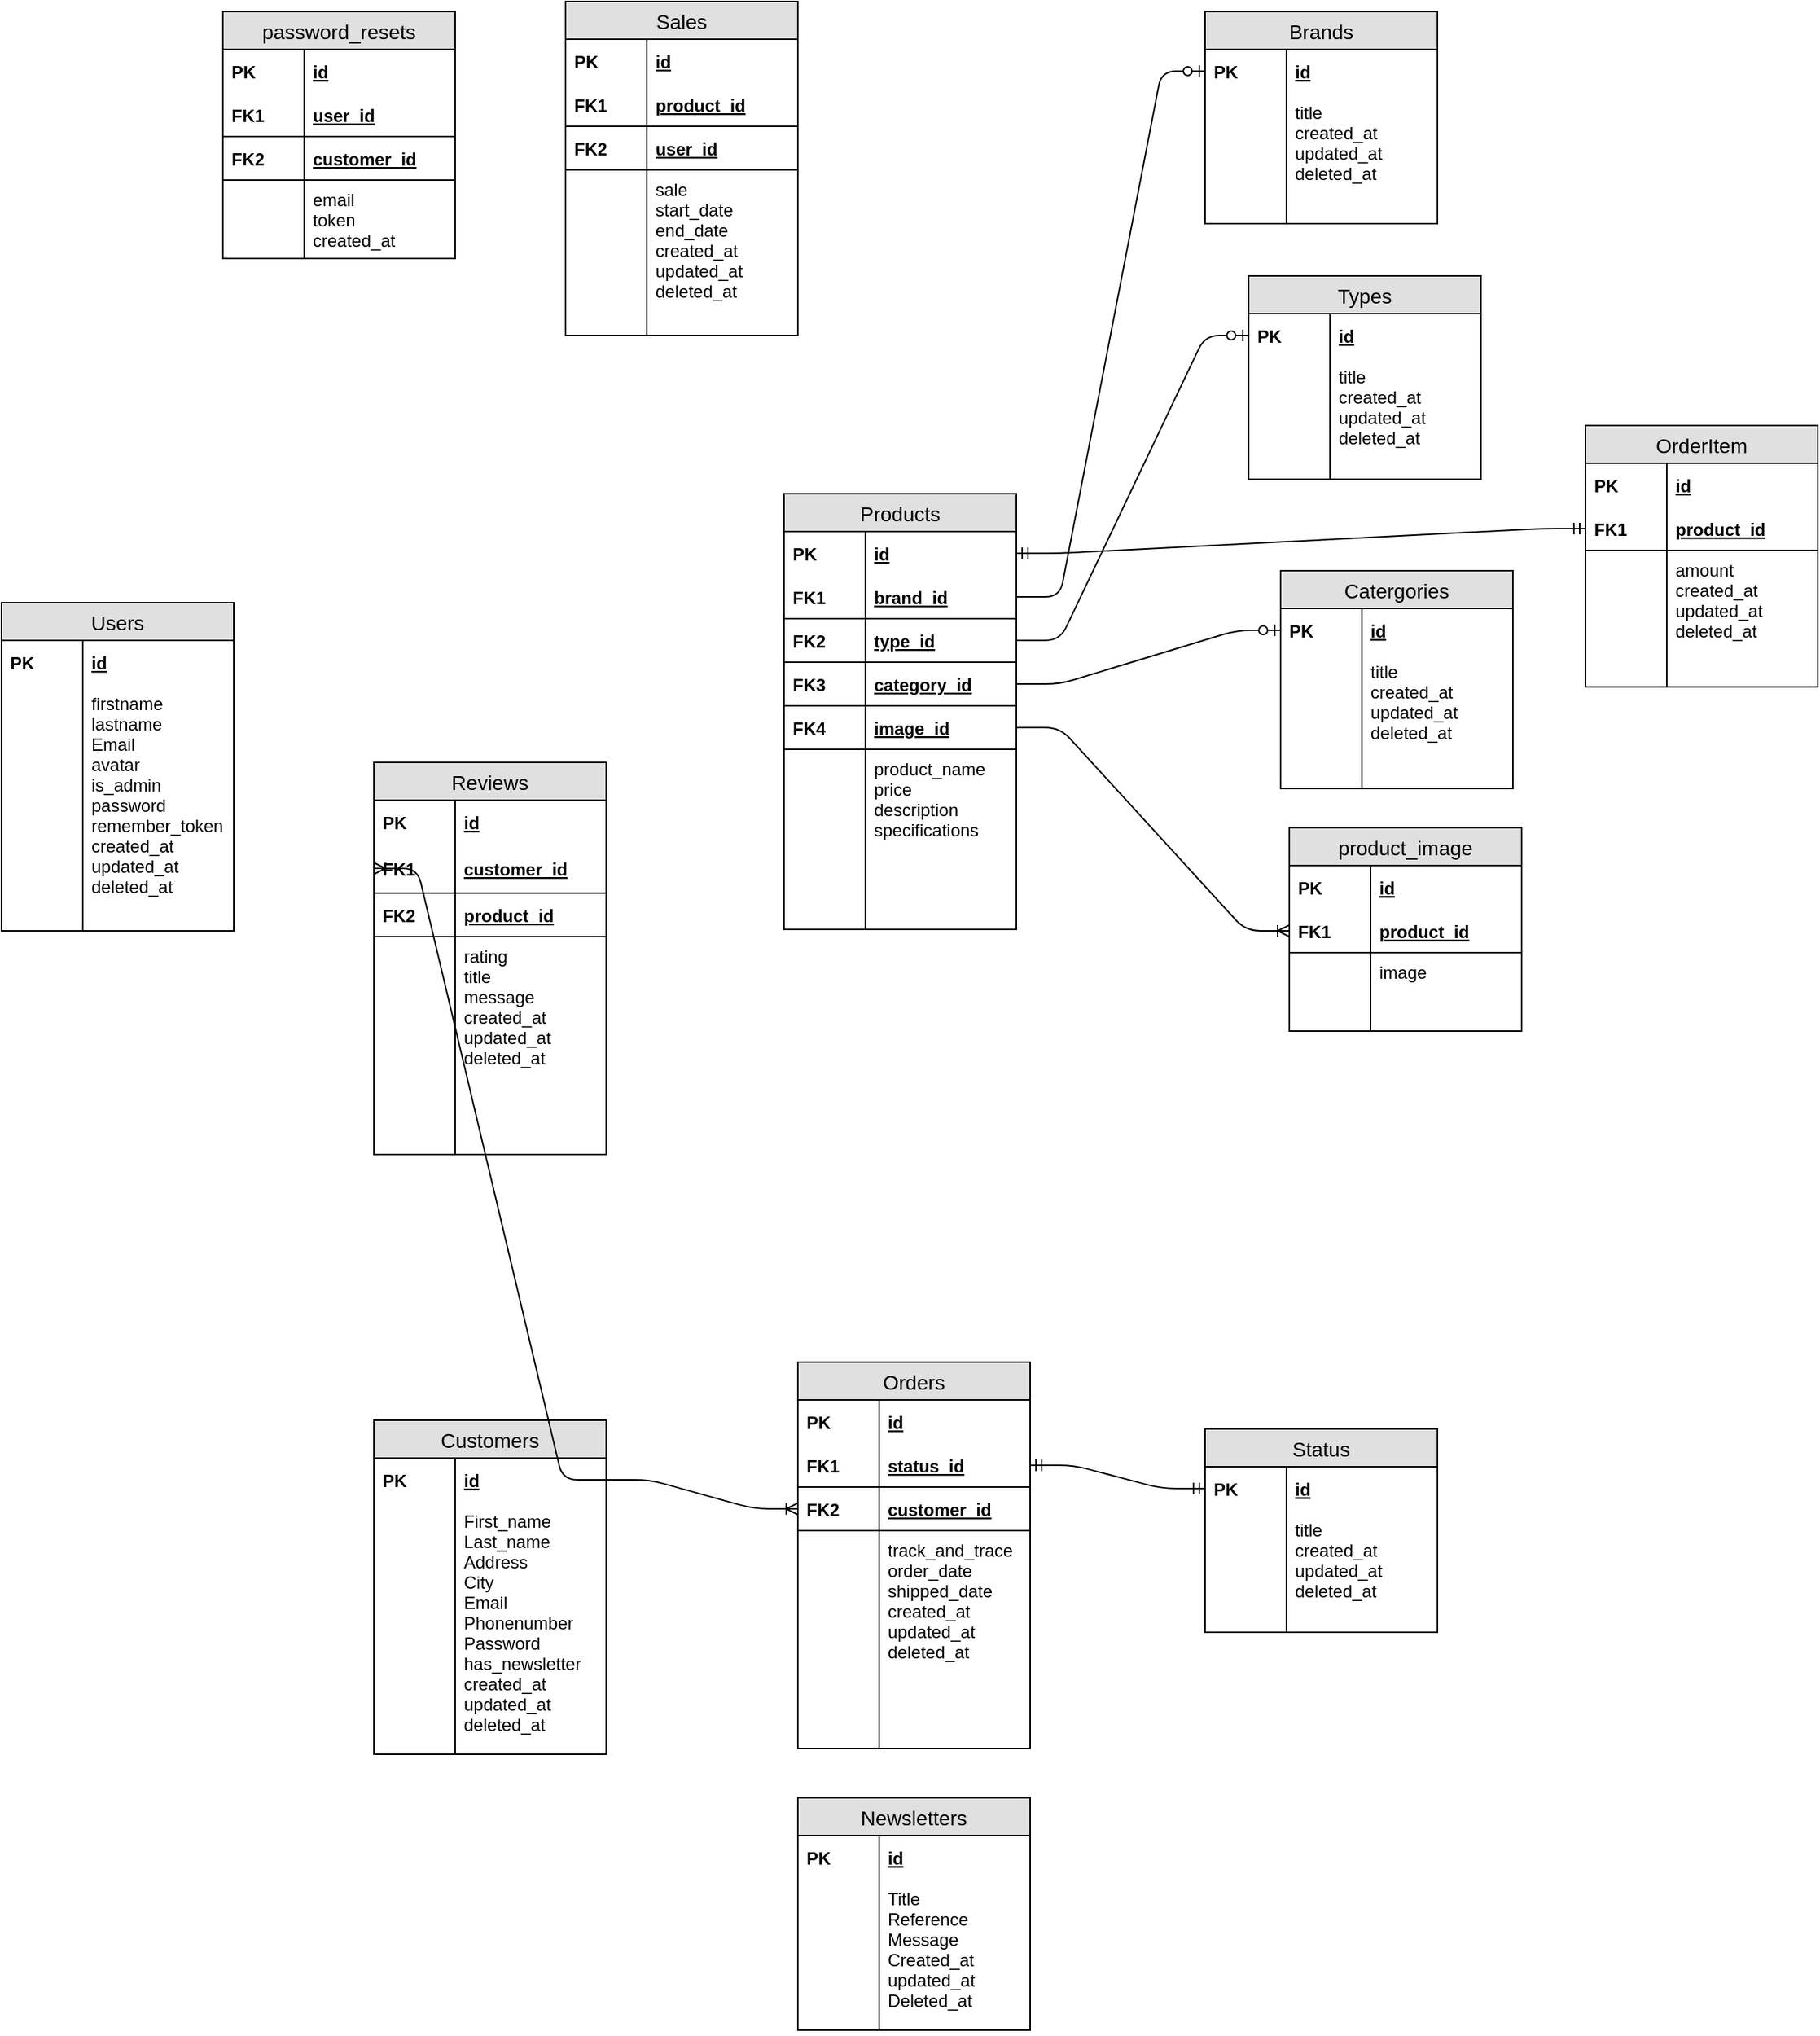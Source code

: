 <mxfile version="10.6.6" type="device"><diagram id="KkPdlIAnPe80sdSpznMc" name="Page-1"><mxGraphModel dx="1436" dy="1823" grid="1" gridSize="10" guides="1" tooltips="1" connect="1" arrows="1" fold="1" page="1" pageScale="1" pageWidth="827" pageHeight="1169" math="0" shadow="0"><root><mxCell id="0"/><mxCell id="1" parent="0"/><mxCell id="LSabZooOb-btMW3Cqpyk-1" value="Users" style="swimlane;fontStyle=0;childLayout=stackLayout;horizontal=1;startSize=26;fillColor=#e0e0e0;horizontalStack=0;resizeParent=1;resizeParentMax=0;resizeLast=0;collapsible=1;marginBottom=0;swimlaneFillColor=#ffffff;align=center;fontSize=14;" parent="1" vertex="1"><mxGeometry x="229" y="203" width="160" height="226" as="geometry"/></mxCell><mxCell id="C-ZoiLzfoRnEGjPuDSIJ-74" value="id" style="shape=partialRectangle;top=0;left=0;right=0;bottom=0;align=left;verticalAlign=middle;fillColor=none;spacingLeft=60;spacingRight=4;overflow=hidden;rotatable=0;points=[[0,0.5],[1,0.5]];portConstraint=eastwest;dropTarget=0;fontStyle=5;fontSize=12;" parent="LSabZooOb-btMW3Cqpyk-1" vertex="1"><mxGeometry y="26" width="160" height="30" as="geometry"/></mxCell><mxCell id="C-ZoiLzfoRnEGjPuDSIJ-75" value="PK" style="shape=partialRectangle;fontStyle=1;top=0;left=0;bottom=0;fillColor=none;align=left;verticalAlign=middle;spacingLeft=4;spacingRight=4;overflow=hidden;rotatable=0;points=[];portConstraint=eastwest;part=1;fontSize=12;" parent="C-ZoiLzfoRnEGjPuDSIJ-74" vertex="1" connectable="0"><mxGeometry width="56" height="30" as="geometry"/></mxCell><mxCell id="LSabZooOb-btMW3Cqpyk-6" value="firstname&#10;lastname&#10;Email&#10;avatar&#10;is_admin&#10;password&#10;remember_token&#10;created_at&#10;updated_at&#10;deleted_at&#10;" style="shape=partialRectangle;top=0;left=0;right=0;bottom=0;align=left;verticalAlign=top;fillColor=none;spacingLeft=60;spacingRight=4;overflow=hidden;rotatable=0;points=[[0,0.5],[1,0.5]];portConstraint=eastwest;dropTarget=0;fontSize=12;" parent="LSabZooOb-btMW3Cqpyk-1" vertex="1"><mxGeometry y="56" width="160" height="170" as="geometry"/></mxCell><mxCell id="LSabZooOb-btMW3Cqpyk-7" value="" style="shape=partialRectangle;top=0;left=0;bottom=0;fillColor=none;align=left;verticalAlign=top;spacingLeft=4;spacingRight=4;overflow=hidden;rotatable=0;points=[];portConstraint=eastwest;part=1;fontSize=12;" parent="LSabZooOb-btMW3Cqpyk-6" vertex="1" connectable="0"><mxGeometry width="56" height="170" as="geometry"/></mxCell><mxCell id="LSabZooOb-btMW3Cqpyk-8" value="Customers" style="swimlane;fontStyle=0;childLayout=stackLayout;horizontal=1;startSize=26;fillColor=#e0e0e0;horizontalStack=0;resizeParent=1;resizeParentMax=0;resizeLast=0;collapsible=1;marginBottom=0;swimlaneFillColor=#ffffff;align=center;fontSize=14;" parent="1" vertex="1"><mxGeometry x="485.5" y="766" width="160" height="230" as="geometry"/></mxCell><mxCell id="LSabZooOb-btMW3Cqpyk-9" value="id" style="shape=partialRectangle;top=0;left=0;right=0;bottom=0;align=left;verticalAlign=middle;fillColor=none;spacingLeft=60;spacingRight=4;overflow=hidden;rotatable=0;points=[[0,0.5],[1,0.5]];portConstraint=eastwest;dropTarget=0;fontStyle=5;fontSize=12;" parent="LSabZooOb-btMW3Cqpyk-8" vertex="1"><mxGeometry y="26" width="160" height="30" as="geometry"/></mxCell><mxCell id="LSabZooOb-btMW3Cqpyk-10" value="PK" style="shape=partialRectangle;fontStyle=1;top=0;left=0;bottom=0;fillColor=none;align=left;verticalAlign=middle;spacingLeft=4;spacingRight=4;overflow=hidden;rotatable=0;points=[];portConstraint=eastwest;part=1;fontSize=12;" parent="LSabZooOb-btMW3Cqpyk-9" vertex="1" connectable="0"><mxGeometry width="56" height="30" as="geometry"/></mxCell><mxCell id="LSabZooOb-btMW3Cqpyk-13" value="First_name&#10;Last_name&#10;Address&#10;City&#10;Email&#10;Phonenumber&#10;Password&#10;has_newsletter&#10;created_at&#10;updated_at&#10;deleted_at" style="shape=partialRectangle;top=0;left=0;right=0;bottom=0;align=left;verticalAlign=top;fillColor=none;spacingLeft=60;spacingRight=4;overflow=hidden;rotatable=0;points=[[0,0.5],[1,0.5]];portConstraint=eastwest;dropTarget=0;fontSize=12;" parent="LSabZooOb-btMW3Cqpyk-8" vertex="1"><mxGeometry y="56" width="160" height="174" as="geometry"/></mxCell><mxCell id="LSabZooOb-btMW3Cqpyk-14" value="" style="shape=partialRectangle;top=0;left=0;bottom=0;fillColor=none;align=left;verticalAlign=top;spacingLeft=4;spacingRight=4;overflow=hidden;rotatable=0;points=[];portConstraint=eastwest;part=1;fontSize=12;" parent="LSabZooOb-btMW3Cqpyk-13" vertex="1" connectable="0"><mxGeometry width="56" height="174" as="geometry"/></mxCell><mxCell id="LSabZooOb-btMW3Cqpyk-15" value="Products" style="swimlane;fontStyle=0;childLayout=stackLayout;horizontal=1;startSize=26;fillColor=#e0e0e0;horizontalStack=0;resizeParent=1;resizeParentMax=0;resizeLast=0;collapsible=1;marginBottom=0;swimlaneFillColor=#ffffff;align=center;fontSize=14;" parent="1" vertex="1"><mxGeometry x="768" y="128" width="160" height="300" as="geometry"/></mxCell><mxCell id="LSabZooOb-btMW3Cqpyk-16" value="id" style="shape=partialRectangle;top=0;left=0;right=0;bottom=0;align=left;verticalAlign=middle;fillColor=none;spacingLeft=60;spacingRight=4;overflow=hidden;rotatable=0;points=[[0,0.5],[1,0.5]];portConstraint=eastwest;dropTarget=0;fontStyle=5;fontSize=12;" parent="LSabZooOb-btMW3Cqpyk-15" vertex="1"><mxGeometry y="26" width="160" height="30" as="geometry"/></mxCell><mxCell id="LSabZooOb-btMW3Cqpyk-17" value="PK" style="shape=partialRectangle;fontStyle=1;top=0;left=0;bottom=0;fillColor=none;align=left;verticalAlign=middle;spacingLeft=4;spacingRight=4;overflow=hidden;rotatable=0;points=[];portConstraint=eastwest;part=1;fontSize=12;" parent="LSabZooOb-btMW3Cqpyk-16" vertex="1" connectable="0"><mxGeometry width="56" height="30" as="geometry"/></mxCell><mxCell id="LSabZooOb-btMW3Cqpyk-18" value="brand_id" style="shape=partialRectangle;top=0;left=0;right=0;bottom=1;align=left;verticalAlign=middle;fillColor=none;spacingLeft=60;spacingRight=4;overflow=hidden;rotatable=0;points=[[0,0.5],[1,0.5]];portConstraint=eastwest;dropTarget=0;fontStyle=5;fontSize=12;" parent="LSabZooOb-btMW3Cqpyk-15" vertex="1"><mxGeometry y="56" width="160" height="30" as="geometry"/></mxCell><mxCell id="LSabZooOb-btMW3Cqpyk-19" value="FK1" style="shape=partialRectangle;fontStyle=1;top=0;left=0;bottom=0;fillColor=none;align=left;verticalAlign=middle;spacingLeft=4;spacingRight=4;overflow=hidden;rotatable=0;points=[];portConstraint=eastwest;part=1;fontSize=12;" parent="LSabZooOb-btMW3Cqpyk-18" vertex="1" connectable="0"><mxGeometry width="56" height="30" as="geometry"/></mxCell><mxCell id="C-ZoiLzfoRnEGjPuDSIJ-87" value="type_id" style="shape=partialRectangle;top=0;left=0;right=0;bottom=1;align=left;verticalAlign=middle;fillColor=none;spacingLeft=60;spacingRight=4;overflow=hidden;rotatable=0;points=[[0,0.5],[1,0.5]];portConstraint=eastwest;dropTarget=0;fontStyle=5;fontSize=12;" parent="LSabZooOb-btMW3Cqpyk-15" vertex="1"><mxGeometry y="86" width="160" height="30" as="geometry"/></mxCell><mxCell id="C-ZoiLzfoRnEGjPuDSIJ-88" value="FK2" style="shape=partialRectangle;fontStyle=1;top=0;left=0;bottom=0;fillColor=none;align=left;verticalAlign=middle;spacingLeft=4;spacingRight=4;overflow=hidden;rotatable=0;points=[];portConstraint=eastwest;part=1;fontSize=12;" parent="C-ZoiLzfoRnEGjPuDSIJ-87" vertex="1" connectable="0"><mxGeometry width="56" height="30" as="geometry"/></mxCell><mxCell id="C-ZoiLzfoRnEGjPuDSIJ-96" value="category_id" style="shape=partialRectangle;top=0;left=0;right=0;bottom=1;align=left;verticalAlign=middle;fillColor=none;spacingLeft=60;spacingRight=4;overflow=hidden;rotatable=0;points=[[0,0.5],[1,0.5]];portConstraint=eastwest;dropTarget=0;fontStyle=5;fontSize=12;" parent="LSabZooOb-btMW3Cqpyk-15" vertex="1"><mxGeometry y="116" width="160" height="30" as="geometry"/></mxCell><mxCell id="C-ZoiLzfoRnEGjPuDSIJ-97" value="FK3" style="shape=partialRectangle;fontStyle=1;top=0;left=0;bottom=0;fillColor=none;align=left;verticalAlign=middle;spacingLeft=4;spacingRight=4;overflow=hidden;rotatable=0;points=[];portConstraint=eastwest;part=1;fontSize=12;" parent="C-ZoiLzfoRnEGjPuDSIJ-96" vertex="1" connectable="0"><mxGeometry width="56" height="30" as="geometry"/></mxCell><mxCell id="kPvNaV8XqZSj7f6YAjdq-50" value="image_id" style="shape=partialRectangle;top=0;left=0;right=0;bottom=1;align=left;verticalAlign=middle;fillColor=none;spacingLeft=60;spacingRight=4;overflow=hidden;rotatable=0;points=[[0,0.5],[1,0.5]];portConstraint=eastwest;dropTarget=0;fontStyle=5;fontSize=12;" vertex="1" parent="LSabZooOb-btMW3Cqpyk-15"><mxGeometry y="146" width="160" height="30" as="geometry"/></mxCell><mxCell id="kPvNaV8XqZSj7f6YAjdq-51" value="FK4" style="shape=partialRectangle;fontStyle=1;top=0;left=0;bottom=0;fillColor=none;align=left;verticalAlign=middle;spacingLeft=4;spacingRight=4;overflow=hidden;rotatable=0;points=[];portConstraint=eastwest;part=1;fontSize=12;" vertex="1" connectable="0" parent="kPvNaV8XqZSj7f6YAjdq-50"><mxGeometry width="56" height="30" as="geometry"/></mxCell><mxCell id="LSabZooOb-btMW3Cqpyk-20" value="product_name&#10;price&#10;description&#10;specifications&#10;" style="shape=partialRectangle;top=0;left=0;right=0;bottom=0;align=left;verticalAlign=top;fillColor=none;spacingLeft=60;spacingRight=4;overflow=hidden;rotatable=0;points=[[0,0.5],[1,0.5]];portConstraint=eastwest;dropTarget=0;fontSize=12;" parent="LSabZooOb-btMW3Cqpyk-15" vertex="1"><mxGeometry y="176" width="160" height="124" as="geometry"/></mxCell><mxCell id="LSabZooOb-btMW3Cqpyk-21" value="" style="shape=partialRectangle;top=0;left=0;bottom=0;fillColor=none;align=left;verticalAlign=top;spacingLeft=4;spacingRight=4;overflow=hidden;rotatable=0;points=[];portConstraint=eastwest;part=1;fontSize=12;" parent="LSabZooOb-btMW3Cqpyk-20" vertex="1" connectable="0"><mxGeometry width="56" height="124" as="geometry"/></mxCell><mxCell id="LSabZooOb-btMW3Cqpyk-22" value="Sales" style="swimlane;fontStyle=0;childLayout=stackLayout;horizontal=1;startSize=26;fillColor=#e0e0e0;horizontalStack=0;resizeParent=1;resizeParentMax=0;resizeLast=0;collapsible=1;marginBottom=0;swimlaneFillColor=#ffffff;align=center;fontSize=14;" parent="1" vertex="1"><mxGeometry x="617.5" y="-211" width="160" height="230" as="geometry"/></mxCell><mxCell id="LSabZooOb-btMW3Cqpyk-23" value="id" style="shape=partialRectangle;top=0;left=0;right=0;bottom=0;align=left;verticalAlign=middle;fillColor=none;spacingLeft=60;spacingRight=4;overflow=hidden;rotatable=0;points=[[0,0.5],[1,0.5]];portConstraint=eastwest;dropTarget=0;fontStyle=5;fontSize=12;" parent="LSabZooOb-btMW3Cqpyk-22" vertex="1"><mxGeometry y="26" width="160" height="30" as="geometry"/></mxCell><mxCell id="LSabZooOb-btMW3Cqpyk-24" value="PK" style="shape=partialRectangle;fontStyle=1;top=0;left=0;bottom=0;fillColor=none;align=left;verticalAlign=middle;spacingLeft=4;spacingRight=4;overflow=hidden;rotatable=0;points=[];portConstraint=eastwest;part=1;fontSize=12;" parent="LSabZooOb-btMW3Cqpyk-23" vertex="1" connectable="0"><mxGeometry width="56" height="30" as="geometry"/></mxCell><mxCell id="LSabZooOb-btMW3Cqpyk-25" value="product_id" style="shape=partialRectangle;top=0;left=0;right=0;bottom=1;align=left;verticalAlign=middle;fillColor=none;spacingLeft=60;spacingRight=4;overflow=hidden;rotatable=0;points=[[0,0.5],[1,0.5]];portConstraint=eastwest;dropTarget=0;fontStyle=5;fontSize=12;" parent="LSabZooOb-btMW3Cqpyk-22" vertex="1"><mxGeometry y="56" width="160" height="30" as="geometry"/></mxCell><mxCell id="LSabZooOb-btMW3Cqpyk-26" value="FK1" style="shape=partialRectangle;fontStyle=1;top=0;left=0;bottom=0;fillColor=none;align=left;verticalAlign=middle;spacingLeft=4;spacingRight=4;overflow=hidden;rotatable=0;points=[];portConstraint=eastwest;part=1;fontSize=12;" parent="LSabZooOb-btMW3Cqpyk-25" vertex="1" connectable="0"><mxGeometry width="56" height="30" as="geometry"/></mxCell><mxCell id="C-ZoiLzfoRnEGjPuDSIJ-83" value="user_id" style="shape=partialRectangle;top=0;left=0;right=0;bottom=1;align=left;verticalAlign=middle;fillColor=none;spacingLeft=60;spacingRight=4;overflow=hidden;rotatable=0;points=[[0,0.5],[1,0.5]];portConstraint=eastwest;dropTarget=0;fontStyle=5;fontSize=12;" parent="LSabZooOb-btMW3Cqpyk-22" vertex="1"><mxGeometry y="86" width="160" height="30" as="geometry"/></mxCell><mxCell id="C-ZoiLzfoRnEGjPuDSIJ-84" value="FK2" style="shape=partialRectangle;fontStyle=1;top=0;left=0;bottom=0;fillColor=none;align=left;verticalAlign=middle;spacingLeft=4;spacingRight=4;overflow=hidden;rotatable=0;points=[];portConstraint=eastwest;part=1;fontSize=12;" parent="C-ZoiLzfoRnEGjPuDSIJ-83" vertex="1" connectable="0"><mxGeometry width="56" height="30" as="geometry"/></mxCell><mxCell id="LSabZooOb-btMW3Cqpyk-27" value="sale&#10;start_date&#10;end_date&#10;created_at&#10;updated_at&#10;deleted_at&#10;" style="shape=partialRectangle;top=0;left=0;right=0;bottom=0;align=left;verticalAlign=top;fillColor=none;spacingLeft=60;spacingRight=4;overflow=hidden;rotatable=0;points=[[0,0.5],[1,0.5]];portConstraint=eastwest;dropTarget=0;fontSize=12;" parent="LSabZooOb-btMW3Cqpyk-22" vertex="1"><mxGeometry y="116" width="160" height="114" as="geometry"/></mxCell><mxCell id="LSabZooOb-btMW3Cqpyk-28" value="" style="shape=partialRectangle;top=0;left=0;bottom=0;fillColor=none;align=left;verticalAlign=top;spacingLeft=4;spacingRight=4;overflow=hidden;rotatable=0;points=[];portConstraint=eastwest;part=1;fontSize=12;" parent="LSabZooOb-btMW3Cqpyk-27" vertex="1" connectable="0"><mxGeometry width="56" height="114" as="geometry"/></mxCell><mxCell id="LSabZooOb-btMW3Cqpyk-29" value="Orders" style="swimlane;fontStyle=0;childLayout=stackLayout;horizontal=1;startSize=26;fillColor=#e0e0e0;horizontalStack=0;resizeParent=1;resizeParentMax=0;resizeLast=0;collapsible=1;marginBottom=0;swimlaneFillColor=#ffffff;align=center;fontSize=14;" parent="1" vertex="1"><mxGeometry x="777.5" y="726" width="160" height="266" as="geometry"/></mxCell><mxCell id="LSabZooOb-btMW3Cqpyk-30" value="id" style="shape=partialRectangle;top=0;left=0;right=0;bottom=0;align=left;verticalAlign=middle;fillColor=none;spacingLeft=60;spacingRight=4;overflow=hidden;rotatable=0;points=[[0,0.5],[1,0.5]];portConstraint=eastwest;dropTarget=0;fontStyle=5;fontSize=12;" parent="LSabZooOb-btMW3Cqpyk-29" vertex="1"><mxGeometry y="26" width="160" height="30" as="geometry"/></mxCell><mxCell id="LSabZooOb-btMW3Cqpyk-31" value="PK" style="shape=partialRectangle;fontStyle=1;top=0;left=0;bottom=0;fillColor=none;align=left;verticalAlign=middle;spacingLeft=4;spacingRight=4;overflow=hidden;rotatable=0;points=[];portConstraint=eastwest;part=1;fontSize=12;" parent="LSabZooOb-btMW3Cqpyk-30" vertex="1" connectable="0"><mxGeometry width="56" height="30" as="geometry"/></mxCell><mxCell id="LSabZooOb-btMW3Cqpyk-32" value="status_id" style="shape=partialRectangle;top=0;left=0;right=0;bottom=1;align=left;verticalAlign=middle;fillColor=none;spacingLeft=60;spacingRight=4;overflow=hidden;rotatable=0;points=[[0,0.5],[1,0.5]];portConstraint=eastwest;dropTarget=0;fontStyle=5;fontSize=12;" parent="LSabZooOb-btMW3Cqpyk-29" vertex="1"><mxGeometry y="56" width="160" height="30" as="geometry"/></mxCell><mxCell id="LSabZooOb-btMW3Cqpyk-33" value="FK1" style="shape=partialRectangle;fontStyle=1;top=0;left=0;bottom=0;fillColor=none;align=left;verticalAlign=middle;spacingLeft=4;spacingRight=4;overflow=hidden;rotatable=0;points=[];portConstraint=eastwest;part=1;fontSize=12;" parent="LSabZooOb-btMW3Cqpyk-32" vertex="1" connectable="0"><mxGeometry width="56" height="30" as="geometry"/></mxCell><mxCell id="kPvNaV8XqZSj7f6YAjdq-1" value="customer_id" style="shape=partialRectangle;top=0;left=0;right=0;bottom=1;align=left;verticalAlign=middle;fillColor=none;spacingLeft=60;spacingRight=4;overflow=hidden;rotatable=0;points=[[0,0.5],[1,0.5]];portConstraint=eastwest;dropTarget=0;fontStyle=5;fontSize=12;" vertex="1" parent="LSabZooOb-btMW3Cqpyk-29"><mxGeometry y="86" width="160" height="30" as="geometry"/></mxCell><mxCell id="kPvNaV8XqZSj7f6YAjdq-2" value="FK2" style="shape=partialRectangle;fontStyle=1;top=0;left=0;bottom=0;fillColor=none;align=left;verticalAlign=middle;spacingLeft=4;spacingRight=4;overflow=hidden;rotatable=0;points=[];portConstraint=eastwest;part=1;fontSize=12;" vertex="1" connectable="0" parent="kPvNaV8XqZSj7f6YAjdq-1"><mxGeometry width="56" height="30" as="geometry"/></mxCell><mxCell id="LSabZooOb-btMW3Cqpyk-34" value="track_and_trace&#10;order_date&#10;shipped_date&#10;created_at&#10;updated_at&#10;deleted_at" style="shape=partialRectangle;top=0;left=0;right=0;bottom=0;align=left;verticalAlign=top;fillColor=none;spacingLeft=60;spacingRight=4;overflow=hidden;rotatable=0;points=[[0,0.5],[1,0.5]];portConstraint=eastwest;dropTarget=0;fontSize=12;" parent="LSabZooOb-btMW3Cqpyk-29" vertex="1"><mxGeometry y="116" width="160" height="150" as="geometry"/></mxCell><mxCell id="LSabZooOb-btMW3Cqpyk-35" value="" style="shape=partialRectangle;top=0;left=0;bottom=0;fillColor=none;align=left;verticalAlign=top;spacingLeft=4;spacingRight=4;overflow=hidden;rotatable=0;points=[];portConstraint=eastwest;part=1;fontSize=12;" parent="LSabZooOb-btMW3Cqpyk-34" vertex="1" connectable="0"><mxGeometry width="56" height="150" as="geometry"/></mxCell><mxCell id="LSabZooOb-btMW3Cqpyk-36" value="Newsletters" style="swimlane;fontStyle=0;childLayout=stackLayout;horizontal=1;startSize=26;fillColor=#e0e0e0;horizontalStack=0;resizeParent=1;resizeParentMax=0;resizeLast=0;collapsible=1;marginBottom=0;swimlaneFillColor=#ffffff;align=center;fontSize=14;" parent="1" vertex="1"><mxGeometry x="777.5" y="1026" width="160" height="160" as="geometry"/></mxCell><mxCell id="LSabZooOb-btMW3Cqpyk-37" value="id" style="shape=partialRectangle;top=0;left=0;right=0;bottom=0;align=left;verticalAlign=middle;fillColor=none;spacingLeft=60;spacingRight=4;overflow=hidden;rotatable=0;points=[[0,0.5],[1,0.5]];portConstraint=eastwest;dropTarget=0;fontStyle=5;fontSize=12;" parent="LSabZooOb-btMW3Cqpyk-36" vertex="1"><mxGeometry y="26" width="160" height="30" as="geometry"/></mxCell><mxCell id="LSabZooOb-btMW3Cqpyk-38" value="PK" style="shape=partialRectangle;fontStyle=1;top=0;left=0;bottom=0;fillColor=none;align=left;verticalAlign=middle;spacingLeft=4;spacingRight=4;overflow=hidden;rotatable=0;points=[];portConstraint=eastwest;part=1;fontSize=12;" parent="LSabZooOb-btMW3Cqpyk-37" vertex="1" connectable="0"><mxGeometry width="56" height="30" as="geometry"/></mxCell><mxCell id="LSabZooOb-btMW3Cqpyk-41" value="Title&#10;Reference&#10;Message&#10;Created_at&#10;updated_at&#10;Deleted_at&#10;" style="shape=partialRectangle;top=0;left=0;right=0;bottom=0;align=left;verticalAlign=top;fillColor=none;spacingLeft=60;spacingRight=4;overflow=hidden;rotatable=0;points=[[0,0.5],[1,0.5]];portConstraint=eastwest;dropTarget=0;fontSize=12;" parent="LSabZooOb-btMW3Cqpyk-36" vertex="1"><mxGeometry y="56" width="160" height="104" as="geometry"/></mxCell><mxCell id="LSabZooOb-btMW3Cqpyk-42" value="" style="shape=partialRectangle;top=0;left=0;bottom=0;fillColor=none;align=left;verticalAlign=top;spacingLeft=4;spacingRight=4;overflow=hidden;rotatable=0;points=[];portConstraint=eastwest;part=1;fontSize=12;" parent="LSabZooOb-btMW3Cqpyk-41" vertex="1" connectable="0"><mxGeometry width="56" height="104" as="geometry"/></mxCell><mxCell id="LSabZooOb-btMW3Cqpyk-43" value="Reviews" style="swimlane;fontStyle=0;childLayout=stackLayout;horizontal=1;startSize=26;fillColor=#e0e0e0;horizontalStack=0;resizeParent=1;resizeParentMax=0;resizeLast=0;collapsible=1;marginBottom=0;swimlaneFillColor=#ffffff;align=center;fontSize=14;" parent="1" vertex="1"><mxGeometry x="485.5" y="313" width="160" height="270" as="geometry"/></mxCell><mxCell id="LSabZooOb-btMW3Cqpyk-44" value="id" style="shape=partialRectangle;top=0;left=0;right=0;bottom=0;align=left;verticalAlign=middle;fillColor=none;spacingLeft=60;spacingRight=4;overflow=hidden;rotatable=0;points=[[0,0.5],[1,0.5]];portConstraint=eastwest;dropTarget=0;fontStyle=5;fontSize=12;" parent="LSabZooOb-btMW3Cqpyk-43" vertex="1"><mxGeometry y="26" width="160" height="30" as="geometry"/></mxCell><mxCell id="LSabZooOb-btMW3Cqpyk-45" value="PK" style="shape=partialRectangle;fontStyle=1;top=0;left=0;bottom=0;fillColor=none;align=left;verticalAlign=middle;spacingLeft=4;spacingRight=4;overflow=hidden;rotatable=0;points=[];portConstraint=eastwest;part=1;fontSize=12;" parent="LSabZooOb-btMW3Cqpyk-44" vertex="1" connectable="0"><mxGeometry width="56" height="30" as="geometry"/></mxCell><mxCell id="LSabZooOb-btMW3Cqpyk-46" value="customer_id" style="shape=partialRectangle;top=0;left=0;right=0;bottom=1;align=left;verticalAlign=middle;fillColor=none;spacingLeft=60;spacingRight=4;overflow=hidden;rotatable=0;points=[[0,0.5],[1,0.5]];portConstraint=eastwest;dropTarget=0;fontStyle=5;fontSize=12;" parent="LSabZooOb-btMW3Cqpyk-43" vertex="1"><mxGeometry y="56" width="160" height="34" as="geometry"/></mxCell><mxCell id="LSabZooOb-btMW3Cqpyk-47" value="FK1" style="shape=partialRectangle;fontStyle=1;top=0;left=0;bottom=0;fillColor=none;align=left;verticalAlign=middle;spacingLeft=4;spacingRight=4;overflow=hidden;rotatable=0;points=[];portConstraint=eastwest;part=1;fontSize=12;" parent="LSabZooOb-btMW3Cqpyk-46" vertex="1" connectable="0"><mxGeometry width="56" height="34" as="geometry"/></mxCell><mxCell id="C-ZoiLzfoRnEGjPuDSIJ-76" value="product_id" style="shape=partialRectangle;top=0;left=0;right=0;bottom=1;align=left;verticalAlign=middle;fillColor=none;spacingLeft=60;spacingRight=4;overflow=hidden;rotatable=0;points=[[0,0.5],[1,0.5]];portConstraint=eastwest;dropTarget=0;fontStyle=5;fontSize=12;" parent="LSabZooOb-btMW3Cqpyk-43" vertex="1"><mxGeometry y="90" width="160" height="30" as="geometry"/></mxCell><mxCell id="C-ZoiLzfoRnEGjPuDSIJ-77" value="FK2" style="shape=partialRectangle;fontStyle=1;top=0;left=0;bottom=0;fillColor=none;align=left;verticalAlign=middle;spacingLeft=4;spacingRight=4;overflow=hidden;rotatable=0;points=[];portConstraint=eastwest;part=1;fontSize=12;" parent="C-ZoiLzfoRnEGjPuDSIJ-76" vertex="1" connectable="0"><mxGeometry width="56" height="30" as="geometry"/></mxCell><mxCell id="LSabZooOb-btMW3Cqpyk-48" value="rating&#10;title&#10;message&#10;created_at&#10;updated_at&#10;deleted_at&#10;" style="shape=partialRectangle;top=0;left=0;right=0;bottom=0;align=left;verticalAlign=top;fillColor=none;spacingLeft=60;spacingRight=4;overflow=hidden;rotatable=0;points=[[0,0.5],[1,0.5]];portConstraint=eastwest;dropTarget=0;fontSize=12;" parent="LSabZooOb-btMW3Cqpyk-43" vertex="1"><mxGeometry y="120" width="160" height="150" as="geometry"/></mxCell><mxCell id="LSabZooOb-btMW3Cqpyk-49" value="" style="shape=partialRectangle;top=0;left=0;bottom=0;fillColor=none;align=left;verticalAlign=top;spacingLeft=4;spacingRight=4;overflow=hidden;rotatable=0;points=[];portConstraint=eastwest;part=1;fontSize=12;" parent="LSabZooOb-btMW3Cqpyk-48" vertex="1" connectable="0"><mxGeometry width="56" height="150" as="geometry"/></mxCell><mxCell id="C-ZoiLzfoRnEGjPuDSIJ-1" value="Catergories" style="swimlane;fontStyle=0;childLayout=stackLayout;horizontal=1;startSize=26;fillColor=#e0e0e0;horizontalStack=0;resizeParent=1;resizeParentMax=0;resizeLast=0;collapsible=1;marginBottom=0;swimlaneFillColor=#ffffff;align=center;fontSize=14;" parent="1" vertex="1"><mxGeometry x="1110" y="181" width="160" height="150" as="geometry"/></mxCell><mxCell id="C-ZoiLzfoRnEGjPuDSIJ-2" value="id" style="shape=partialRectangle;top=0;left=0;right=0;bottom=0;align=left;verticalAlign=middle;fillColor=none;spacingLeft=60;spacingRight=4;overflow=hidden;rotatable=0;points=[[0,0.5],[1,0.5]];portConstraint=eastwest;dropTarget=0;fontStyle=5;fontSize=12;" parent="C-ZoiLzfoRnEGjPuDSIJ-1" vertex="1"><mxGeometry y="26" width="160" height="30" as="geometry"/></mxCell><mxCell id="C-ZoiLzfoRnEGjPuDSIJ-3" value="PK" style="shape=partialRectangle;fontStyle=1;top=0;left=0;bottom=0;fillColor=none;align=left;verticalAlign=middle;spacingLeft=4;spacingRight=4;overflow=hidden;rotatable=0;points=[];portConstraint=eastwest;part=1;fontSize=12;" parent="C-ZoiLzfoRnEGjPuDSIJ-2" vertex="1" connectable="0"><mxGeometry width="56" height="30" as="geometry"/></mxCell><mxCell id="C-ZoiLzfoRnEGjPuDSIJ-6" value="title&#10;created_at&#10;updated_at&#10;deleted_at&#10;" style="shape=partialRectangle;top=0;left=0;right=0;bottom=0;align=left;verticalAlign=top;fillColor=none;spacingLeft=60;spacingRight=4;overflow=hidden;rotatable=0;points=[[0,0.5],[1,0.5]];portConstraint=eastwest;dropTarget=0;fontSize=12;" parent="C-ZoiLzfoRnEGjPuDSIJ-1" vertex="1"><mxGeometry y="56" width="160" height="94" as="geometry"/></mxCell><mxCell id="C-ZoiLzfoRnEGjPuDSIJ-7" value="" style="shape=partialRectangle;top=0;left=0;bottom=0;fillColor=none;align=left;verticalAlign=top;spacingLeft=4;spacingRight=4;overflow=hidden;rotatable=0;points=[];portConstraint=eastwest;part=1;fontSize=12;" parent="C-ZoiLzfoRnEGjPuDSIJ-6" vertex="1" connectable="0"><mxGeometry width="56" height="94.0" as="geometry"/></mxCell><mxCell id="C-ZoiLzfoRnEGjPuDSIJ-8" value="Brands" style="swimlane;fontStyle=0;childLayout=stackLayout;horizontal=1;startSize=26;fillColor=#e0e0e0;horizontalStack=0;resizeParent=1;resizeParentMax=0;resizeLast=0;collapsible=1;marginBottom=0;swimlaneFillColor=#ffffff;align=center;fontSize=14;" parent="1" vertex="1"><mxGeometry x="1058" y="-204" width="160" height="146" as="geometry"/></mxCell><mxCell id="C-ZoiLzfoRnEGjPuDSIJ-9" value="id" style="shape=partialRectangle;top=0;left=0;right=0;bottom=0;align=left;verticalAlign=middle;fillColor=none;spacingLeft=60;spacingRight=4;overflow=hidden;rotatable=0;points=[[0,0.5],[1,0.5]];portConstraint=eastwest;dropTarget=0;fontStyle=5;fontSize=12;" parent="C-ZoiLzfoRnEGjPuDSIJ-8" vertex="1"><mxGeometry y="26" width="160" height="30" as="geometry"/></mxCell><mxCell id="C-ZoiLzfoRnEGjPuDSIJ-10" value="PK" style="shape=partialRectangle;fontStyle=1;top=0;left=0;bottom=0;fillColor=none;align=left;verticalAlign=middle;spacingLeft=4;spacingRight=4;overflow=hidden;rotatable=0;points=[];portConstraint=eastwest;part=1;fontSize=12;" parent="C-ZoiLzfoRnEGjPuDSIJ-9" vertex="1" connectable="0"><mxGeometry width="56" height="30" as="geometry"/></mxCell><mxCell id="C-ZoiLzfoRnEGjPuDSIJ-13" value="title&#10;created_at&#10;updated_at&#10;deleted_at&#10;" style="shape=partialRectangle;top=0;left=0;right=0;bottom=0;align=left;verticalAlign=top;fillColor=none;spacingLeft=60;spacingRight=4;overflow=hidden;rotatable=0;points=[[0,0.5],[1,0.5]];portConstraint=eastwest;dropTarget=0;fontSize=12;" parent="C-ZoiLzfoRnEGjPuDSIJ-8" vertex="1"><mxGeometry y="56" width="160" height="90" as="geometry"/></mxCell><mxCell id="C-ZoiLzfoRnEGjPuDSIJ-14" value="" style="shape=partialRectangle;top=0;left=0;bottom=0;fillColor=none;align=left;verticalAlign=top;spacingLeft=4;spacingRight=4;overflow=hidden;rotatable=0;points=[];portConstraint=eastwest;part=1;fontSize=12;" parent="C-ZoiLzfoRnEGjPuDSIJ-13" vertex="1" connectable="0"><mxGeometry width="56" height="90" as="geometry"/></mxCell><mxCell id="C-ZoiLzfoRnEGjPuDSIJ-15" value="Types" style="swimlane;fontStyle=0;childLayout=stackLayout;horizontal=1;startSize=26;fillColor=#e0e0e0;horizontalStack=0;resizeParent=1;resizeParentMax=0;resizeLast=0;collapsible=1;marginBottom=0;swimlaneFillColor=#ffffff;align=center;fontSize=14;" parent="1" vertex="1"><mxGeometry x="1088" y="-22" width="160" height="140" as="geometry"/></mxCell><mxCell id="C-ZoiLzfoRnEGjPuDSIJ-16" value="id" style="shape=partialRectangle;top=0;left=0;right=0;bottom=0;align=left;verticalAlign=middle;fillColor=none;spacingLeft=60;spacingRight=4;overflow=hidden;rotatable=0;points=[[0,0.5],[1,0.5]];portConstraint=eastwest;dropTarget=0;fontStyle=5;fontSize=12;" parent="C-ZoiLzfoRnEGjPuDSIJ-15" vertex="1"><mxGeometry y="26" width="160" height="30" as="geometry"/></mxCell><mxCell id="C-ZoiLzfoRnEGjPuDSIJ-17" value="PK" style="shape=partialRectangle;fontStyle=1;top=0;left=0;bottom=0;fillColor=none;align=left;verticalAlign=middle;spacingLeft=4;spacingRight=4;overflow=hidden;rotatable=0;points=[];portConstraint=eastwest;part=1;fontSize=12;" parent="C-ZoiLzfoRnEGjPuDSIJ-16" vertex="1" connectable="0"><mxGeometry width="56" height="30" as="geometry"/></mxCell><mxCell id="C-ZoiLzfoRnEGjPuDSIJ-20" value="title&#10;created_at&#10;updated_at&#10;deleted_at&#10;" style="shape=partialRectangle;top=0;left=0;right=0;bottom=0;align=left;verticalAlign=top;fillColor=none;spacingLeft=60;spacingRight=4;overflow=hidden;rotatable=0;points=[[0,0.5],[1,0.5]];portConstraint=eastwest;dropTarget=0;fontSize=12;" parent="C-ZoiLzfoRnEGjPuDSIJ-15" vertex="1"><mxGeometry y="56" width="160" height="84" as="geometry"/></mxCell><mxCell id="C-ZoiLzfoRnEGjPuDSIJ-21" value="" style="shape=partialRectangle;top=0;left=0;bottom=0;fillColor=none;align=left;verticalAlign=top;spacingLeft=4;spacingRight=4;overflow=hidden;rotatable=0;points=[];portConstraint=eastwest;part=1;fontSize=12;" parent="C-ZoiLzfoRnEGjPuDSIJ-20" vertex="1" connectable="0"><mxGeometry width="56" height="84" as="geometry"/></mxCell><mxCell id="C-ZoiLzfoRnEGjPuDSIJ-41" value="OrderItem" style="swimlane;fontStyle=0;childLayout=stackLayout;horizontal=1;startSize=26;fillColor=#e0e0e0;horizontalStack=0;resizeParent=1;resizeParentMax=0;resizeLast=0;collapsible=1;marginBottom=0;swimlaneFillColor=#ffffff;align=center;fontSize=14;shadow=0;" parent="1" vertex="1"><mxGeometry x="1320" y="81" width="160" height="180" as="geometry"/></mxCell><mxCell id="C-ZoiLzfoRnEGjPuDSIJ-42" value="id" style="shape=partialRectangle;top=0;left=0;right=0;bottom=0;align=left;verticalAlign=middle;fillColor=none;spacingLeft=60;spacingRight=4;overflow=hidden;rotatable=0;points=[[0,0.5],[1,0.5]];portConstraint=eastwest;dropTarget=0;fontStyle=5;fontSize=12;" parent="C-ZoiLzfoRnEGjPuDSIJ-41" vertex="1"><mxGeometry y="26" width="160" height="30" as="geometry"/></mxCell><mxCell id="C-ZoiLzfoRnEGjPuDSIJ-43" value="PK" style="shape=partialRectangle;fontStyle=1;top=0;left=0;bottom=0;fillColor=none;align=left;verticalAlign=middle;spacingLeft=4;spacingRight=4;overflow=hidden;rotatable=0;points=[];portConstraint=eastwest;part=1;fontSize=12;" parent="C-ZoiLzfoRnEGjPuDSIJ-42" vertex="1" connectable="0"><mxGeometry width="56" height="30" as="geometry"/></mxCell><mxCell id="kPvNaV8XqZSj7f6YAjdq-5" value="product_id" style="shape=partialRectangle;top=0;left=0;right=0;bottom=1;align=left;verticalAlign=middle;fillColor=none;spacingLeft=60;spacingRight=4;overflow=hidden;rotatable=0;points=[[0,0.5],[1,0.5]];portConstraint=eastwest;dropTarget=0;fontStyle=5;fontSize=12;" vertex="1" parent="C-ZoiLzfoRnEGjPuDSIJ-41"><mxGeometry y="56" width="160" height="30" as="geometry"/></mxCell><mxCell id="kPvNaV8XqZSj7f6YAjdq-6" value="FK1" style="shape=partialRectangle;fontStyle=1;top=0;left=0;bottom=0;fillColor=none;align=left;verticalAlign=middle;spacingLeft=4;spacingRight=4;overflow=hidden;rotatable=0;points=[];portConstraint=eastwest;part=1;fontSize=12;" vertex="1" connectable="0" parent="kPvNaV8XqZSj7f6YAjdq-5"><mxGeometry width="56" height="30" as="geometry"/></mxCell><mxCell id="C-ZoiLzfoRnEGjPuDSIJ-46" value="amount&#10;created_at&#10;updated_at&#10;deleted_at&#10;" style="shape=partialRectangle;top=0;left=0;right=0;bottom=0;align=left;verticalAlign=top;fillColor=none;spacingLeft=60;spacingRight=4;overflow=hidden;rotatable=0;points=[[0,0.5],[1,0.5]];portConstraint=eastwest;dropTarget=0;fontSize=12;" parent="C-ZoiLzfoRnEGjPuDSIJ-41" vertex="1"><mxGeometry y="86" width="160" height="94" as="geometry"/></mxCell><mxCell id="C-ZoiLzfoRnEGjPuDSIJ-47" value="" style="shape=partialRectangle;top=0;left=0;bottom=0;fillColor=none;align=left;verticalAlign=top;spacingLeft=4;spacingRight=4;overflow=hidden;rotatable=0;points=[];portConstraint=eastwest;part=1;fontSize=12;" parent="C-ZoiLzfoRnEGjPuDSIJ-46" vertex="1" connectable="0"><mxGeometry width="56" height="94" as="geometry"/></mxCell><mxCell id="C-ZoiLzfoRnEGjPuDSIJ-48" value="password_resets" style="swimlane;fontStyle=0;childLayout=stackLayout;horizontal=1;startSize=26;fillColor=#e0e0e0;horizontalStack=0;resizeParent=1;resizeParentMax=0;resizeLast=0;collapsible=1;marginBottom=0;swimlaneFillColor=#ffffff;align=center;fontSize=14;" parent="1" vertex="1"><mxGeometry x="381.5" y="-204" width="160" height="170" as="geometry"/></mxCell><mxCell id="C-ZoiLzfoRnEGjPuDSIJ-49" value="id" style="shape=partialRectangle;top=0;left=0;right=0;bottom=0;align=left;verticalAlign=middle;fillColor=none;spacingLeft=60;spacingRight=4;overflow=hidden;rotatable=0;points=[[0,0.5],[1,0.5]];portConstraint=eastwest;dropTarget=0;fontStyle=5;fontSize=12;" parent="C-ZoiLzfoRnEGjPuDSIJ-48" vertex="1"><mxGeometry y="26" width="160" height="30" as="geometry"/></mxCell><mxCell id="C-ZoiLzfoRnEGjPuDSIJ-50" value="PK" style="shape=partialRectangle;fontStyle=1;top=0;left=0;bottom=0;fillColor=none;align=left;verticalAlign=middle;spacingLeft=4;spacingRight=4;overflow=hidden;rotatable=0;points=[];portConstraint=eastwest;part=1;fontSize=12;" parent="C-ZoiLzfoRnEGjPuDSIJ-49" vertex="1" connectable="0"><mxGeometry width="56" height="30" as="geometry"/></mxCell><mxCell id="C-ZoiLzfoRnEGjPuDSIJ-51" value="user_id" style="shape=partialRectangle;top=0;left=0;right=0;bottom=1;align=left;verticalAlign=middle;fillColor=none;spacingLeft=60;spacingRight=4;overflow=hidden;rotatable=0;points=[[0,0.5],[1,0.5]];portConstraint=eastwest;dropTarget=0;fontStyle=5;fontSize=12;" parent="C-ZoiLzfoRnEGjPuDSIJ-48" vertex="1"><mxGeometry y="56" width="160" height="30" as="geometry"/></mxCell><mxCell id="C-ZoiLzfoRnEGjPuDSIJ-52" value="FK1" style="shape=partialRectangle;fontStyle=1;top=0;left=0;bottom=0;fillColor=none;align=left;verticalAlign=middle;spacingLeft=4;spacingRight=4;overflow=hidden;rotatable=0;points=[];portConstraint=eastwest;part=1;fontSize=12;" parent="C-ZoiLzfoRnEGjPuDSIJ-51" vertex="1" connectable="0"><mxGeometry width="56" height="30" as="geometry"/></mxCell><mxCell id="kPvNaV8XqZSj7f6YAjdq-63" value="customer_id" style="shape=partialRectangle;top=0;left=0;right=0;bottom=1;align=left;verticalAlign=middle;fillColor=none;spacingLeft=60;spacingRight=4;overflow=hidden;rotatable=0;points=[[0,0.5],[1,0.5]];portConstraint=eastwest;dropTarget=0;fontStyle=5;fontSize=12;" vertex="1" parent="C-ZoiLzfoRnEGjPuDSIJ-48"><mxGeometry y="86" width="160" height="30" as="geometry"/></mxCell><mxCell id="kPvNaV8XqZSj7f6YAjdq-64" value="FK2" style="shape=partialRectangle;fontStyle=1;top=0;left=0;bottom=0;fillColor=none;align=left;verticalAlign=middle;spacingLeft=4;spacingRight=4;overflow=hidden;rotatable=0;points=[];portConstraint=eastwest;part=1;fontSize=12;" vertex="1" connectable="0" parent="kPvNaV8XqZSj7f6YAjdq-63"><mxGeometry width="56" height="30" as="geometry"/></mxCell><mxCell id="C-ZoiLzfoRnEGjPuDSIJ-53" value="email&#10;token&#10;created_at&#10;" style="shape=partialRectangle;top=0;left=0;right=0;bottom=0;align=left;verticalAlign=top;fillColor=none;spacingLeft=60;spacingRight=4;overflow=hidden;rotatable=0;points=[[0,0.5],[1,0.5]];portConstraint=eastwest;dropTarget=0;fontSize=12;" parent="C-ZoiLzfoRnEGjPuDSIJ-48" vertex="1"><mxGeometry y="116" width="160" height="54" as="geometry"/></mxCell><mxCell id="C-ZoiLzfoRnEGjPuDSIJ-54" value="" style="shape=partialRectangle;top=0;left=0;bottom=0;fillColor=none;align=left;verticalAlign=top;spacingLeft=4;spacingRight=4;overflow=hidden;rotatable=0;points=[];portConstraint=eastwest;part=1;fontSize=12;" parent="C-ZoiLzfoRnEGjPuDSIJ-53" vertex="1" connectable="0"><mxGeometry width="56" height="54" as="geometry"/></mxCell><mxCell id="C-ZoiLzfoRnEGjPuDSIJ-65" value="product_image" style="swimlane;fontStyle=0;childLayout=stackLayout;horizontal=1;startSize=26;fillColor=#e0e0e0;horizontalStack=0;resizeParent=1;resizeParentMax=0;resizeLast=0;collapsible=1;marginBottom=0;swimlaneFillColor=#ffffff;align=center;fontSize=14;" parent="1" vertex="1"><mxGeometry x="1116" y="358" width="160" height="140" as="geometry"/></mxCell><mxCell id="C-ZoiLzfoRnEGjPuDSIJ-66" value="id" style="shape=partialRectangle;top=0;left=0;right=0;bottom=0;align=left;verticalAlign=middle;fillColor=none;spacingLeft=60;spacingRight=4;overflow=hidden;rotatable=0;points=[[0,0.5],[1,0.5]];portConstraint=eastwest;dropTarget=0;fontStyle=5;fontSize=12;" parent="C-ZoiLzfoRnEGjPuDSIJ-65" vertex="1"><mxGeometry y="26" width="160" height="30" as="geometry"/></mxCell><mxCell id="C-ZoiLzfoRnEGjPuDSIJ-67" value="PK" style="shape=partialRectangle;fontStyle=1;top=0;left=0;bottom=0;fillColor=none;align=left;verticalAlign=middle;spacingLeft=4;spacingRight=4;overflow=hidden;rotatable=0;points=[];portConstraint=eastwest;part=1;fontSize=12;" parent="C-ZoiLzfoRnEGjPuDSIJ-66" vertex="1" connectable="0"><mxGeometry width="56" height="30" as="geometry"/></mxCell><mxCell id="C-ZoiLzfoRnEGjPuDSIJ-68" value="product_id" style="shape=partialRectangle;top=0;left=0;right=0;bottom=1;align=left;verticalAlign=middle;fillColor=none;spacingLeft=60;spacingRight=4;overflow=hidden;rotatable=0;points=[[0,0.5],[1,0.5]];portConstraint=eastwest;dropTarget=0;fontStyle=5;fontSize=12;" parent="C-ZoiLzfoRnEGjPuDSIJ-65" vertex="1"><mxGeometry y="56" width="160" height="30" as="geometry"/></mxCell><mxCell id="C-ZoiLzfoRnEGjPuDSIJ-69" value="FK1" style="shape=partialRectangle;fontStyle=1;top=0;left=0;bottom=0;fillColor=none;align=left;verticalAlign=middle;spacingLeft=4;spacingRight=4;overflow=hidden;rotatable=0;points=[];portConstraint=eastwest;part=1;fontSize=12;" parent="C-ZoiLzfoRnEGjPuDSIJ-68" vertex="1" connectable="0"><mxGeometry width="56" height="30" as="geometry"/></mxCell><mxCell id="C-ZoiLzfoRnEGjPuDSIJ-70" value="image&#10;&#10;" style="shape=partialRectangle;top=0;left=0;right=0;bottom=0;align=left;verticalAlign=top;fillColor=none;spacingLeft=60;spacingRight=4;overflow=hidden;rotatable=0;points=[[0,0.5],[1,0.5]];portConstraint=eastwest;dropTarget=0;fontSize=12;" parent="C-ZoiLzfoRnEGjPuDSIJ-65" vertex="1"><mxGeometry y="86" width="160" height="54" as="geometry"/></mxCell><mxCell id="C-ZoiLzfoRnEGjPuDSIJ-71" value="" style="shape=partialRectangle;top=0;left=0;bottom=0;fillColor=none;align=left;verticalAlign=top;spacingLeft=4;spacingRight=4;overflow=hidden;rotatable=0;points=[];portConstraint=eastwest;part=1;fontSize=12;" parent="C-ZoiLzfoRnEGjPuDSIJ-70" vertex="1" connectable="0"><mxGeometry width="56" height="54" as="geometry"/></mxCell><mxCell id="kPvNaV8XqZSj7f6YAjdq-41" value="Status" style="swimlane;fontStyle=0;childLayout=stackLayout;horizontal=1;startSize=26;fillColor=#e0e0e0;horizontalStack=0;resizeParent=1;resizeParentMax=0;resizeLast=0;collapsible=1;marginBottom=0;swimlaneFillColor=#ffffff;align=center;fontSize=14;" vertex="1" parent="1"><mxGeometry x="1058" y="772" width="160" height="140" as="geometry"/></mxCell><mxCell id="kPvNaV8XqZSj7f6YAjdq-42" value="id" style="shape=partialRectangle;top=0;left=0;right=0;bottom=0;align=left;verticalAlign=middle;fillColor=none;spacingLeft=60;spacingRight=4;overflow=hidden;rotatable=0;points=[[0,0.5],[1,0.5]];portConstraint=eastwest;dropTarget=0;fontStyle=5;fontSize=12;" vertex="1" parent="kPvNaV8XqZSj7f6YAjdq-41"><mxGeometry y="26" width="160" height="30" as="geometry"/></mxCell><mxCell id="kPvNaV8XqZSj7f6YAjdq-43" value="PK" style="shape=partialRectangle;fontStyle=1;top=0;left=0;bottom=0;fillColor=none;align=left;verticalAlign=middle;spacingLeft=4;spacingRight=4;overflow=hidden;rotatable=0;points=[];portConstraint=eastwest;part=1;fontSize=12;" vertex="1" connectable="0" parent="kPvNaV8XqZSj7f6YAjdq-42"><mxGeometry width="56" height="30" as="geometry"/></mxCell><mxCell id="kPvNaV8XqZSj7f6YAjdq-44" value="title&#10;created_at&#10;updated_at&#10;deleted_at&#10;" style="shape=partialRectangle;top=0;left=0;right=0;bottom=0;align=left;verticalAlign=top;fillColor=none;spacingLeft=60;spacingRight=4;overflow=hidden;rotatable=0;points=[[0,0.5],[1,0.5]];portConstraint=eastwest;dropTarget=0;fontSize=12;" vertex="1" parent="kPvNaV8XqZSj7f6YAjdq-41"><mxGeometry y="56" width="160" height="84" as="geometry"/></mxCell><mxCell id="kPvNaV8XqZSj7f6YAjdq-45" value="" style="shape=partialRectangle;top=0;left=0;bottom=0;fillColor=none;align=left;verticalAlign=top;spacingLeft=4;spacingRight=4;overflow=hidden;rotatable=0;points=[];portConstraint=eastwest;part=1;fontSize=12;" vertex="1" connectable="0" parent="kPvNaV8XqZSj7f6YAjdq-44"><mxGeometry width="56" height="84" as="geometry"/></mxCell><mxCell id="kPvNaV8XqZSj7f6YAjdq-47" value="" style="edgeStyle=entityRelationEdgeStyle;fontSize=12;html=1;endArrow=ERzeroToOne;endFill=1;entryX=0;entryY=0.5;entryDx=0;entryDy=0;exitX=1;exitY=0.5;exitDx=0;exitDy=0;" edge="1" parent="1" source="LSabZooOb-btMW3Cqpyk-18" target="C-ZoiLzfoRnEGjPuDSIJ-9"><mxGeometry width="100" height="100" relative="1" as="geometry"><mxPoint x="910" as="sourcePoint"/><mxPoint x="1010" y="-100" as="targetPoint"/></mxGeometry></mxCell><mxCell id="kPvNaV8XqZSj7f6YAjdq-48" value="" style="edgeStyle=entityRelationEdgeStyle;fontSize=12;html=1;endArrow=ERzeroToOne;endFill=1;entryX=0;entryY=0.5;entryDx=0;entryDy=0;exitX=1;exitY=0.5;exitDx=0;exitDy=0;" edge="1" parent="1" source="C-ZoiLzfoRnEGjPuDSIJ-87" target="C-ZoiLzfoRnEGjPuDSIJ-16"><mxGeometry width="100" height="100" relative="1" as="geometry"><mxPoint x="950" y="220" as="sourcePoint"/><mxPoint x="1050" y="120" as="targetPoint"/></mxGeometry></mxCell><mxCell id="kPvNaV8XqZSj7f6YAjdq-49" value="" style="edgeStyle=entityRelationEdgeStyle;fontSize=12;html=1;endArrow=ERzeroToOne;endFill=1;entryX=0;entryY=0.5;entryDx=0;entryDy=0;exitX=1;exitY=0.5;exitDx=0;exitDy=0;" edge="1" parent="1" source="C-ZoiLzfoRnEGjPuDSIJ-96" target="C-ZoiLzfoRnEGjPuDSIJ-2"><mxGeometry width="100" height="100" relative="1" as="geometry"><mxPoint x="960" y="340" as="sourcePoint"/><mxPoint x="1060" y="240" as="targetPoint"/></mxGeometry></mxCell><mxCell id="kPvNaV8XqZSj7f6YAjdq-52" value="" style="edgeStyle=entityRelationEdgeStyle;fontSize=12;html=1;endArrow=ERoneToMany;entryX=0;entryY=0.5;entryDx=0;entryDy=0;exitX=1;exitY=0.5;exitDx=0;exitDy=0;" edge="1" parent="1" source="kPvNaV8XqZSj7f6YAjdq-50" target="C-ZoiLzfoRnEGjPuDSIJ-68"><mxGeometry width="100" height="100" relative="1" as="geometry"><mxPoint x="940" y="400" as="sourcePoint"/><mxPoint x="1040" y="300" as="targetPoint"/></mxGeometry></mxCell><mxCell id="kPvNaV8XqZSj7f6YAjdq-55" value="" style="edgeStyle=entityRelationEdgeStyle;fontSize=12;html=1;endArrow=ERmandOne;startArrow=ERmandOne;entryX=0;entryY=0.5;entryDx=0;entryDy=0;exitX=1;exitY=0.5;exitDx=0;exitDy=0;" edge="1" parent="1" source="LSabZooOb-btMW3Cqpyk-16" target="kPvNaV8XqZSj7f6YAjdq-5"><mxGeometry width="100" height="100" relative="1" as="geometry"><mxPoint x="960" y="640" as="sourcePoint"/><mxPoint x="1060" y="540" as="targetPoint"/></mxGeometry></mxCell><mxCell id="kPvNaV8XqZSj7f6YAjdq-56" value="" style="edgeStyle=entityRelationEdgeStyle;fontSize=12;html=1;endArrow=ERmandOne;startArrow=ERmandOne;entryX=0;entryY=0.5;entryDx=0;entryDy=0;exitX=1;exitY=0.5;exitDx=0;exitDy=0;" edge="1" parent="1" source="LSabZooOb-btMW3Cqpyk-32" target="kPvNaV8XqZSj7f6YAjdq-42"><mxGeometry width="100" height="100" relative="1" as="geometry"><mxPoint x="960" y="880" as="sourcePoint"/><mxPoint x="1060" y="780" as="targetPoint"/></mxGeometry></mxCell><mxCell id="kPvNaV8XqZSj7f6YAjdq-57" value="" style="edgeStyle=entityRelationEdgeStyle;fontSize=12;html=1;endArrow=ERoneToMany;entryX=0;entryY=0.5;entryDx=0;entryDy=0;exitX=1;exitY=0.5;exitDx=0;exitDy=0;" edge="1" parent="1" source="LSabZooOb-btMW3Cqpyk-9" target="kPvNaV8XqZSj7f6YAjdq-1"><mxGeometry width="100" height="100" relative="1" as="geometry"><mxPoint x="560" y="880" as="sourcePoint"/><mxPoint x="660" y="780" as="targetPoint"/></mxGeometry></mxCell><mxCell id="kPvNaV8XqZSj7f6YAjdq-65" value="" style="edgeStyle=entityRelationEdgeStyle;fontSize=12;html=1;endArrow=ERoneToMany;entryX=0;entryY=0.5;entryDx=0;entryDy=0;exitX=1;exitY=0.5;exitDx=0;exitDy=0;" edge="1" parent="1" source="LSabZooOb-btMW3Cqpyk-9" target="LSabZooOb-btMW3Cqpyk-46"><mxGeometry width="100" height="100" relative="1" as="geometry"><mxPoint x="310" y="840" as="sourcePoint"/><mxPoint x="410" y="740" as="targetPoint"/></mxGeometry></mxCell></root></mxGraphModel></diagram></mxfile>